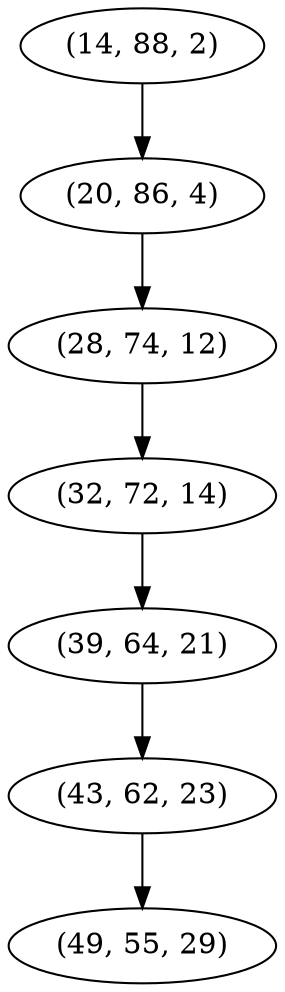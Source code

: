 digraph tree {
    "(14, 88, 2)";
    "(20, 86, 4)";
    "(28, 74, 12)";
    "(32, 72, 14)";
    "(39, 64, 21)";
    "(43, 62, 23)";
    "(49, 55, 29)";
    "(14, 88, 2)" -> "(20, 86, 4)";
    "(20, 86, 4)" -> "(28, 74, 12)";
    "(28, 74, 12)" -> "(32, 72, 14)";
    "(32, 72, 14)" -> "(39, 64, 21)";
    "(39, 64, 21)" -> "(43, 62, 23)";
    "(43, 62, 23)" -> "(49, 55, 29)";
}
